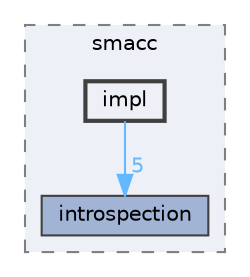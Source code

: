 digraph "smacc/include/smacc/impl"
{
 // LATEX_PDF_SIZE
  bgcolor="transparent";
  edge [fontname=Helvetica,fontsize=10,labelfontname=Helvetica,labelfontsize=10];
  node [fontname=Helvetica,fontsize=10,shape=box,height=0.2,width=0.4];
  compound=true
  subgraph clusterdir_b7711d4fdb9c7f5ffaefaee577cae4c6 {
    graph [ bgcolor="#edf0f7", pencolor="grey50", label="smacc", fontname=Helvetica,fontsize=10 style="filled,dashed", URL="dir_b7711d4fdb9c7f5ffaefaee577cae4c6.html",tooltip=""]
  dir_b3c484ab7249692fea394a4ac7ddd21b [label="introspection", fillcolor="#a2b4d6", color="grey25", style="filled", URL="dir_b3c484ab7249692fea394a4ac7ddd21b.html",tooltip=""];
  dir_daa71a47977c0f7c317d38b31e781ad0 [label="impl", fillcolor="#edf0f7", color="grey25", style="filled,bold", URL="dir_daa71a47977c0f7c317d38b31e781ad0.html",tooltip=""];
  }
  dir_daa71a47977c0f7c317d38b31e781ad0->dir_b3c484ab7249692fea394a4ac7ddd21b [headlabel="5", labeldistance=1.5 headhref="dir_000037_000058.html" color="steelblue1" fontcolor="steelblue1"];
}
